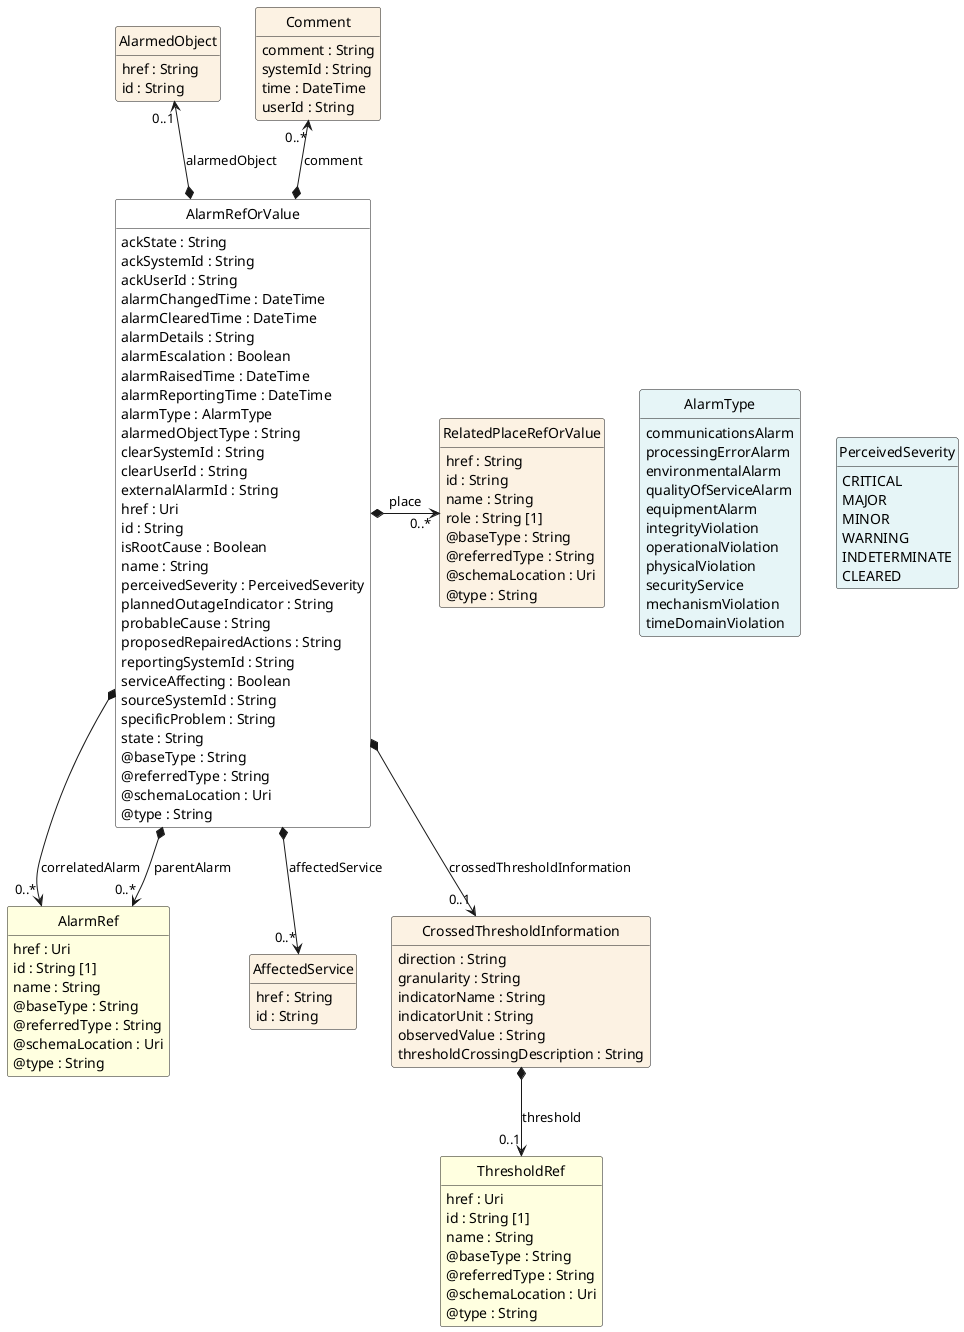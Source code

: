 @startuml
hide circle
hide methods
hide stereotype
show <<Enumeration>> stereotype
skinparam class {
   BackgroundColor<<Enumeration>> #E6F5F7
   BackgroundColor<<Ref>> #FFFFE0
   BackgroundColor<<Pivot>> #FFFFFFF
   BackgroundColor<<SimpleType>> #E2F0DA
   BackgroundColor #FCF2E3
}

class AlarmRefOrValue <<Pivot>> {
    ackState : String
    ackSystemId : String
    ackUserId : String
    alarmChangedTime : DateTime
    alarmClearedTime : DateTime
    alarmDetails : String
    alarmEscalation : Boolean
    alarmRaisedTime : DateTime
    alarmReportingTime : DateTime
    alarmType : AlarmType
    alarmedObjectType : String
    clearSystemId : String
    clearUserId : String
    externalAlarmId : String
    href : Uri
    id : String
    isRootCause : Boolean
    name : String
    perceivedSeverity : PerceivedSeverity
    plannedOutageIndicator : String
    probableCause : String
    proposedRepairedActions : String
    reportingSystemId : String
    serviceAffecting : Boolean
    sourceSystemId : String
    specificProblem : String
    state : String
    @baseType : String
    @referredType : String
    @schemaLocation : Uri
    @type : String
}

class AlarmRef  <<Ref>> {
    href : Uri
    id : String [1]
    name : String
    @baseType : String
    @referredType : String
    @schemaLocation : Uri
    @type : String
}

class AlarmedObject  {
    href : String
    id : String
}

class PerceivedSeverity <<Enumeration>> {
    CRITICAL
    MAJOR
    MINOR
    WARNING
    INDETERMINATE
    CLEARED
}

class AffectedService  {
    href : String
    id : String
}

class RelatedPlaceRefOrValue  {
    href : String
    id : String
    name : String
    role : String [1]
    @baseType : String
    @referredType : String
    @schemaLocation : Uri
    @type : String
}

class CrossedThresholdInformation  {
    direction : String
    granularity : String
    indicatorName : String
    indicatorUnit : String
    observedValue : String
    thresholdCrossingDescription : String
}

class ThresholdRef  <<Ref>> {
    href : Uri
    id : String [1]
    name : String
    @baseType : String
    @referredType : String
    @schemaLocation : Uri
    @type : String
}

class AlarmType <<Enumeration>> {
    communicationsAlarm
    processingErrorAlarm
    environmentalAlarm
    qualityOfServiceAlarm
    equipmentAlarm
    integrityViolation
    operationalViolation
    physicalViolation
    securityService
    mechanismViolation
    timeDomainViolation
}

class Comment  {
    comment : String
    systemId : String
    time : DateTime
    userId : String
}

AlarmRefOrValue -right[hidden]-> AlarmType

AlarmType -right[hidden]-> PerceivedSeverity

RelatedPlaceRefOrValue "0..*" <-left-* AlarmRefOrValue : place

Comment "0..*" <--* AlarmRefOrValue : comment

AlarmedObject "0..1" <--* AlarmRefOrValue : alarmedObject

AlarmRefOrValue *-->  "0..*" AffectedService : affectedService

AlarmRefOrValue *-->  "0..*" AlarmRef : correlatedAlarm

AlarmRefOrValue *-->  "0..*" AlarmRef : parentAlarm

AlarmRefOrValue *-->  "0..1" CrossedThresholdInformation : crossedThresholdInformation

CrossedThresholdInformation *-->  "0..1" ThresholdRef : threshold

@enduml